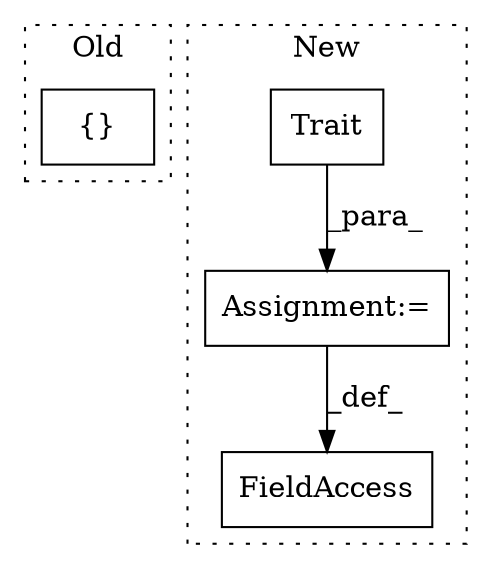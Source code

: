 digraph G {
subgraph cluster0 {
1 [label="{}" a="4" s="18053,18118" l="1,1" shape="box"];
label = "Old";
style="dotted";
}
subgraph cluster1 {
2 [label="Trait" a="32" s="19430,19450" l="6,1" shape="box"];
3 [label="FieldAccess" a="22" s="19420" l="9" shape="box"];
4 [label="Assignment:=" a="7" s="19429" l="1" shape="box"];
label = "New";
style="dotted";
}
2 -> 4 [label="_para_"];
4 -> 3 [label="_def_"];
}